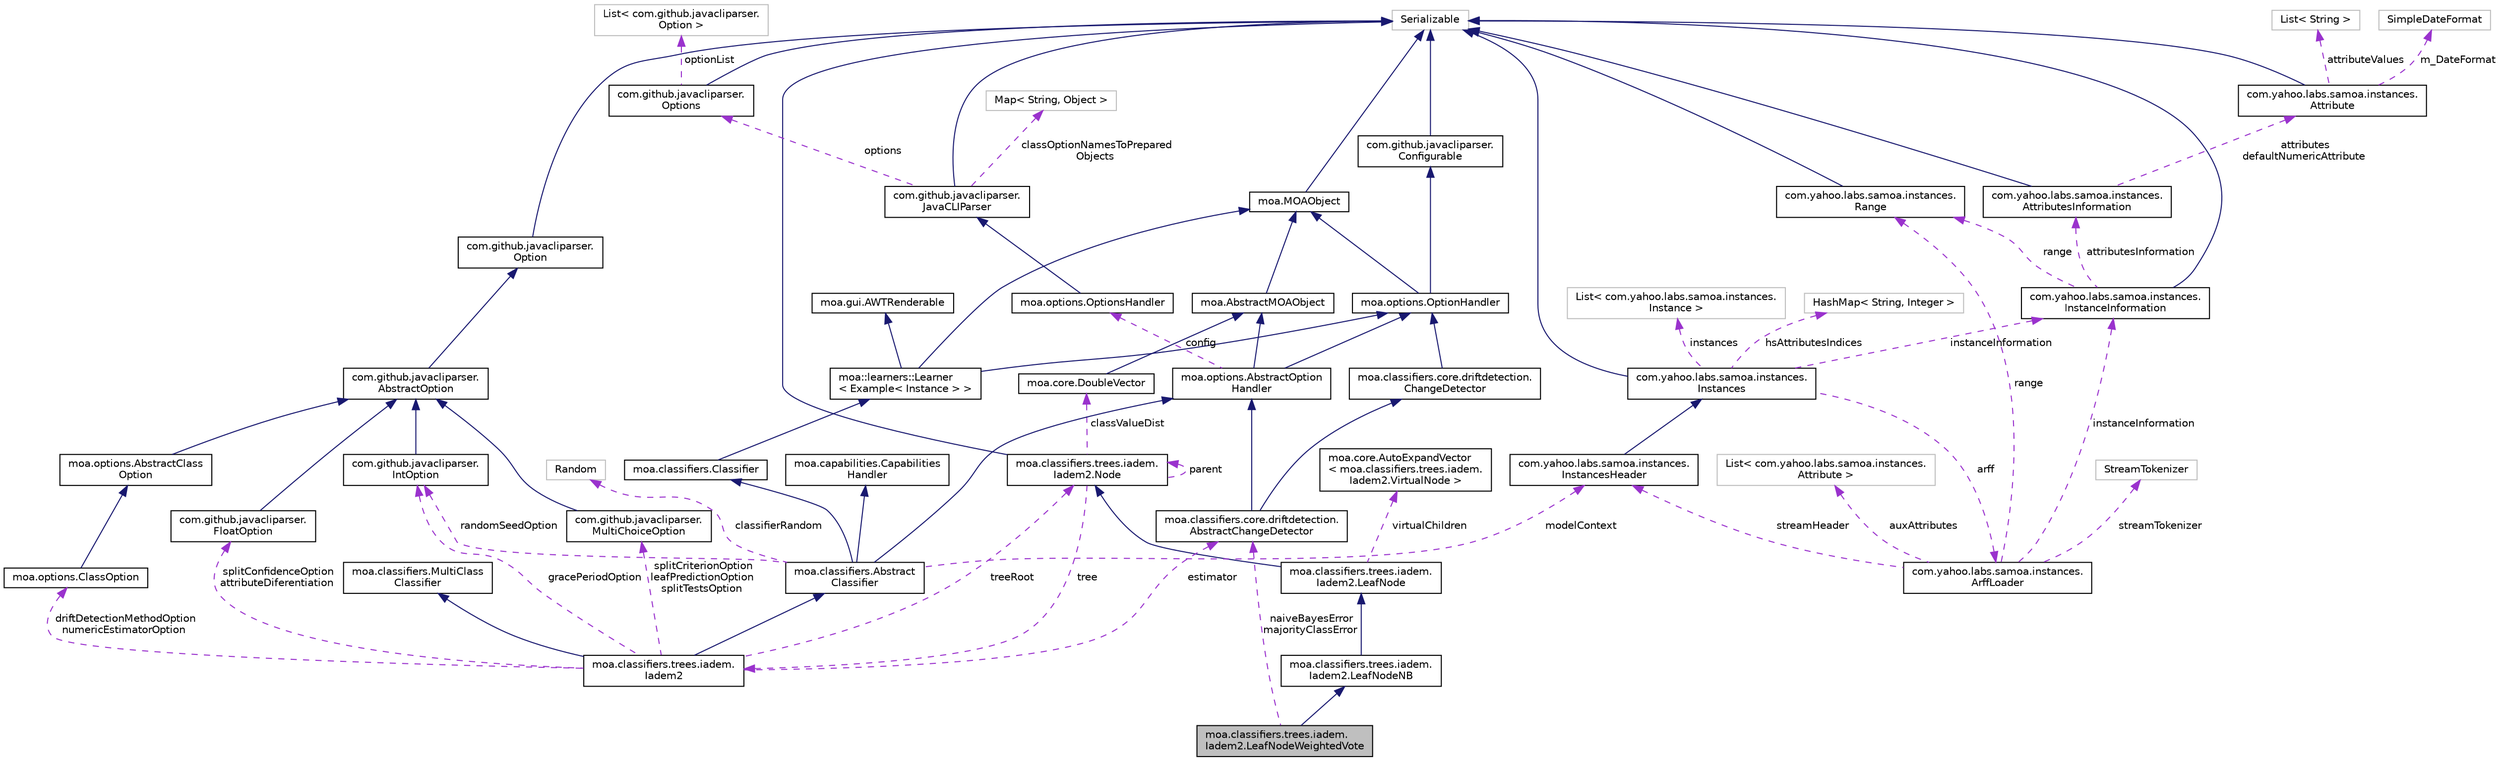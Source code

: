 digraph "moa.classifiers.trees.iadem.Iadem2.LeafNodeWeightedVote"
{
 // LATEX_PDF_SIZE
  edge [fontname="Helvetica",fontsize="10",labelfontname="Helvetica",labelfontsize="10"];
  node [fontname="Helvetica",fontsize="10",shape=record];
  Node1 [label="moa.classifiers.trees.iadem.\lIadem2.LeafNodeWeightedVote",height=0.2,width=0.4,color="black", fillcolor="grey75", style="filled", fontcolor="black",tooltip=" "];
  Node2 -> Node1 [dir="back",color="midnightblue",fontsize="10",style="solid"];
  Node2 [label="moa.classifiers.trees.iadem.\lIadem2.LeafNodeNB",height=0.2,width=0.4,color="black", fillcolor="white", style="filled",URL="$classmoa_1_1classifiers_1_1trees_1_1iadem_1_1_iadem2_1_1_leaf_node_n_b.html",tooltip=" "];
  Node3 -> Node2 [dir="back",color="midnightblue",fontsize="10",style="solid"];
  Node3 [label="moa.classifiers.trees.iadem.\lIadem2.LeafNode",height=0.2,width=0.4,color="black", fillcolor="white", style="filled",URL="$classmoa_1_1classifiers_1_1trees_1_1iadem_1_1_iadem2_1_1_leaf_node.html",tooltip=" "];
  Node4 -> Node3 [dir="back",color="midnightblue",fontsize="10",style="solid"];
  Node4 [label="moa.classifiers.trees.iadem.\lIadem2.Node",height=0.2,width=0.4,color="black", fillcolor="white", style="filled",URL="$classmoa_1_1classifiers_1_1trees_1_1iadem_1_1_iadem2_1_1_node.html",tooltip=" "];
  Node5 -> Node4 [dir="back",color="midnightblue",fontsize="10",style="solid"];
  Node5 [label="Serializable",height=0.2,width=0.4,color="grey75", fillcolor="white", style="filled",tooltip=" "];
  Node6 -> Node4 [dir="back",color="darkorchid3",fontsize="10",style="dashed",label=" classValueDist" ];
  Node6 [label="moa.core.DoubleVector",height=0.2,width=0.4,color="black", fillcolor="white", style="filled",URL="$classmoa_1_1core_1_1_double_vector.html",tooltip=" "];
  Node7 -> Node6 [dir="back",color="midnightblue",fontsize="10",style="solid"];
  Node7 [label="moa.AbstractMOAObject",height=0.2,width=0.4,color="black", fillcolor="white", style="filled",URL="$classmoa_1_1_abstract_m_o_a_object.html",tooltip=" "];
  Node8 -> Node7 [dir="back",color="midnightblue",fontsize="10",style="solid"];
  Node8 [label="moa.MOAObject",height=0.2,width=0.4,color="black", fillcolor="white", style="filled",URL="$interfacemoa_1_1_m_o_a_object.html",tooltip=" "];
  Node5 -> Node8 [dir="back",color="midnightblue",fontsize="10",style="solid"];
  Node4 -> Node4 [dir="back",color="darkorchid3",fontsize="10",style="dashed",label=" parent" ];
  Node9 -> Node4 [dir="back",color="darkorchid3",fontsize="10",style="dashed",label=" tree" ];
  Node9 [label="moa.classifiers.trees.iadem.\lIadem2",height=0.2,width=0.4,color="black", fillcolor="white", style="filled",URL="$classmoa_1_1classifiers_1_1trees_1_1iadem_1_1_iadem2.html",tooltip=" "];
  Node10 -> Node9 [dir="back",color="midnightblue",fontsize="10",style="solid"];
  Node10 [label="moa.classifiers.Abstract\lClassifier",height=0.2,width=0.4,color="black", fillcolor="white", style="filled",URL="$classmoa_1_1classifiers_1_1_abstract_classifier.html",tooltip=" "];
  Node11 -> Node10 [dir="back",color="midnightblue",fontsize="10",style="solid"];
  Node11 [label="moa.options.AbstractOption\lHandler",height=0.2,width=0.4,color="black", fillcolor="white", style="filled",URL="$classmoa_1_1options_1_1_abstract_option_handler.html",tooltip=" "];
  Node7 -> Node11 [dir="back",color="midnightblue",fontsize="10",style="solid"];
  Node12 -> Node11 [dir="back",color="midnightblue",fontsize="10",style="solid"];
  Node12 [label="moa.options.OptionHandler",height=0.2,width=0.4,color="black", fillcolor="white", style="filled",URL="$interfacemoa_1_1options_1_1_option_handler.html",tooltip=" "];
  Node8 -> Node12 [dir="back",color="midnightblue",fontsize="10",style="solid"];
  Node13 -> Node12 [dir="back",color="midnightblue",fontsize="10",style="solid"];
  Node13 [label="com.github.javacliparser.\lConfigurable",height=0.2,width=0.4,color="black", fillcolor="white", style="filled",URL="$interfacecom_1_1github_1_1javacliparser_1_1_configurable.html",tooltip=" "];
  Node5 -> Node13 [dir="back",color="midnightblue",fontsize="10",style="solid"];
  Node14 -> Node11 [dir="back",color="darkorchid3",fontsize="10",style="dashed",label=" config" ];
  Node14 [label="moa.options.OptionsHandler",height=0.2,width=0.4,color="black", fillcolor="white", style="filled",URL="$classmoa_1_1options_1_1_options_handler.html",tooltip=" "];
  Node15 -> Node14 [dir="back",color="midnightblue",fontsize="10",style="solid"];
  Node15 [label="com.github.javacliparser.\lJavaCLIParser",height=0.2,width=0.4,color="black", fillcolor="white", style="filled",URL="$classcom_1_1github_1_1javacliparser_1_1_java_c_l_i_parser.html",tooltip=" "];
  Node5 -> Node15 [dir="back",color="midnightblue",fontsize="10",style="solid"];
  Node16 -> Node15 [dir="back",color="darkorchid3",fontsize="10",style="dashed",label=" options" ];
  Node16 [label="com.github.javacliparser.\lOptions",height=0.2,width=0.4,color="black", fillcolor="white", style="filled",URL="$classcom_1_1github_1_1javacliparser_1_1_options.html",tooltip=" "];
  Node5 -> Node16 [dir="back",color="midnightblue",fontsize="10",style="solid"];
  Node17 -> Node16 [dir="back",color="darkorchid3",fontsize="10",style="dashed",label=" optionList" ];
  Node17 [label="List\< com.github.javacliparser.\lOption \>",height=0.2,width=0.4,color="grey75", fillcolor="white", style="filled",tooltip=" "];
  Node18 -> Node15 [dir="back",color="darkorchid3",fontsize="10",style="dashed",label=" classOptionNamesToPrepared\lObjects" ];
  Node18 [label="Map\< String, Object \>",height=0.2,width=0.4,color="grey75", fillcolor="white", style="filled",tooltip=" "];
  Node19 -> Node10 [dir="back",color="midnightblue",fontsize="10",style="solid"];
  Node19 [label="moa.classifiers.Classifier",height=0.2,width=0.4,color="black", fillcolor="white", style="filled",URL="$interfacemoa_1_1classifiers_1_1_classifier.html",tooltip=" "];
  Node20 -> Node19 [dir="back",color="midnightblue",fontsize="10",style="solid"];
  Node20 [label="moa::learners::Learner\l\< Example\< Instance \> \>",height=0.2,width=0.4,color="black", fillcolor="white", style="filled",URL="$interfacemoa_1_1learners_1_1_learner.html",tooltip=" "];
  Node8 -> Node20 [dir="back",color="midnightblue",fontsize="10",style="solid"];
  Node12 -> Node20 [dir="back",color="midnightblue",fontsize="10",style="solid"];
  Node21 -> Node20 [dir="back",color="midnightblue",fontsize="10",style="solid"];
  Node21 [label="moa.gui.AWTRenderable",height=0.2,width=0.4,color="black", fillcolor="white", style="filled",URL="$interfacemoa_1_1gui_1_1_a_w_t_renderable.html",tooltip=" "];
  Node22 -> Node10 [dir="back",color="midnightblue",fontsize="10",style="solid"];
  Node22 [label="moa.capabilities.Capabilities\lHandler",height=0.2,width=0.4,color="black", fillcolor="white", style="filled",URL="$interfacemoa_1_1capabilities_1_1_capabilities_handler.html",tooltip=" "];
  Node23 -> Node10 [dir="back",color="darkorchid3",fontsize="10",style="dashed",label=" modelContext" ];
  Node23 [label="com.yahoo.labs.samoa.instances.\lInstancesHeader",height=0.2,width=0.4,color="black", fillcolor="white", style="filled",URL="$classcom_1_1yahoo_1_1labs_1_1samoa_1_1instances_1_1_instances_header.html",tooltip=" "];
  Node24 -> Node23 [dir="back",color="midnightblue",fontsize="10",style="solid"];
  Node24 [label="com.yahoo.labs.samoa.instances.\lInstances",height=0.2,width=0.4,color="black", fillcolor="white", style="filled",URL="$classcom_1_1yahoo_1_1labs_1_1samoa_1_1instances_1_1_instances.html",tooltip=" "];
  Node5 -> Node24 [dir="back",color="midnightblue",fontsize="10",style="solid"];
  Node25 -> Node24 [dir="back",color="darkorchid3",fontsize="10",style="dashed",label=" arff" ];
  Node25 [label="com.yahoo.labs.samoa.instances.\lArffLoader",height=0.2,width=0.4,color="black", fillcolor="white", style="filled",URL="$classcom_1_1yahoo_1_1labs_1_1samoa_1_1instances_1_1_arff_loader.html",tooltip=" "];
  Node23 -> Node25 [dir="back",color="darkorchid3",fontsize="10",style="dashed",label=" streamHeader" ];
  Node26 -> Node25 [dir="back",color="darkorchid3",fontsize="10",style="dashed",label=" auxAttributes" ];
  Node26 [label="List\< com.yahoo.labs.samoa.instances.\lAttribute \>",height=0.2,width=0.4,color="grey75", fillcolor="white", style="filled",tooltip=" "];
  Node27 -> Node25 [dir="back",color="darkorchid3",fontsize="10",style="dashed",label=" instanceInformation" ];
  Node27 [label="com.yahoo.labs.samoa.instances.\lInstanceInformation",height=0.2,width=0.4,color="black", fillcolor="white", style="filled",URL="$classcom_1_1yahoo_1_1labs_1_1samoa_1_1instances_1_1_instance_information.html",tooltip=" "];
  Node5 -> Node27 [dir="back",color="midnightblue",fontsize="10",style="solid"];
  Node28 -> Node27 [dir="back",color="darkorchid3",fontsize="10",style="dashed",label=" attributesInformation" ];
  Node28 [label="com.yahoo.labs.samoa.instances.\lAttributesInformation",height=0.2,width=0.4,color="black", fillcolor="white", style="filled",URL="$classcom_1_1yahoo_1_1labs_1_1samoa_1_1instances_1_1_attributes_information.html",tooltip=" "];
  Node5 -> Node28 [dir="back",color="midnightblue",fontsize="10",style="solid"];
  Node29 -> Node28 [dir="back",color="darkorchid3",fontsize="10",style="dashed",label=" attributes\ndefaultNumericAttribute" ];
  Node29 [label="com.yahoo.labs.samoa.instances.\lAttribute",height=0.2,width=0.4,color="black", fillcolor="white", style="filled",URL="$classcom_1_1yahoo_1_1labs_1_1samoa_1_1instances_1_1_attribute.html",tooltip=" "];
  Node5 -> Node29 [dir="back",color="midnightblue",fontsize="10",style="solid"];
  Node30 -> Node29 [dir="back",color="darkorchid3",fontsize="10",style="dashed",label=" attributeValues" ];
  Node30 [label="List\< String \>",height=0.2,width=0.4,color="grey75", fillcolor="white", style="filled",tooltip=" "];
  Node31 -> Node29 [dir="back",color="darkorchid3",fontsize="10",style="dashed",label=" m_DateFormat" ];
  Node31 [label="SimpleDateFormat",height=0.2,width=0.4,color="grey75", fillcolor="white", style="filled",tooltip=" "];
  Node32 -> Node27 [dir="back",color="darkorchid3",fontsize="10",style="dashed",label=" range" ];
  Node32 [label="com.yahoo.labs.samoa.instances.\lRange",height=0.2,width=0.4,color="black", fillcolor="white", style="filled",URL="$classcom_1_1yahoo_1_1labs_1_1samoa_1_1instances_1_1_range.html",tooltip=" "];
  Node5 -> Node32 [dir="back",color="midnightblue",fontsize="10",style="solid"];
  Node32 -> Node25 [dir="back",color="darkorchid3",fontsize="10",style="dashed",label=" range" ];
  Node33 -> Node25 [dir="back",color="darkorchid3",fontsize="10",style="dashed",label=" streamTokenizer" ];
  Node33 [label="StreamTokenizer",height=0.2,width=0.4,color="grey75", fillcolor="white", style="filled",tooltip=" "];
  Node34 -> Node24 [dir="back",color="darkorchid3",fontsize="10",style="dashed",label=" instances" ];
  Node34 [label="List\< com.yahoo.labs.samoa.instances.\lInstance \>",height=0.2,width=0.4,color="grey75", fillcolor="white", style="filled",tooltip=" "];
  Node27 -> Node24 [dir="back",color="darkorchid3",fontsize="10",style="dashed",label=" instanceInformation" ];
  Node35 -> Node24 [dir="back",color="darkorchid3",fontsize="10",style="dashed",label=" hsAttributesIndices" ];
  Node35 [label="HashMap\< String, Integer \>",height=0.2,width=0.4,color="grey75", fillcolor="white", style="filled",tooltip=" "];
  Node36 -> Node10 [dir="back",color="darkorchid3",fontsize="10",style="dashed",label=" randomSeedOption" ];
  Node36 [label="com.github.javacliparser.\lIntOption",height=0.2,width=0.4,color="black", fillcolor="white", style="filled",URL="$classcom_1_1github_1_1javacliparser_1_1_int_option.html",tooltip=" "];
  Node37 -> Node36 [dir="back",color="midnightblue",fontsize="10",style="solid"];
  Node37 [label="com.github.javacliparser.\lAbstractOption",height=0.2,width=0.4,color="black", fillcolor="white", style="filled",URL="$classcom_1_1github_1_1javacliparser_1_1_abstract_option.html",tooltip=" "];
  Node38 -> Node37 [dir="back",color="midnightblue",fontsize="10",style="solid"];
  Node38 [label="com.github.javacliparser.\lOption",height=0.2,width=0.4,color="black", fillcolor="white", style="filled",URL="$interfacecom_1_1github_1_1javacliparser_1_1_option.html",tooltip=" "];
  Node5 -> Node38 [dir="back",color="midnightblue",fontsize="10",style="solid"];
  Node39 -> Node10 [dir="back",color="darkorchid3",fontsize="10",style="dashed",label=" classifierRandom" ];
  Node39 [label="Random",height=0.2,width=0.4,color="grey75", fillcolor="white", style="filled",tooltip=" "];
  Node40 -> Node9 [dir="back",color="midnightblue",fontsize="10",style="solid"];
  Node40 [label="moa.classifiers.MultiClass\lClassifier",height=0.2,width=0.4,color="black", fillcolor="white", style="filled",URL="$interfacemoa_1_1classifiers_1_1_multi_class_classifier.html",tooltip=" "];
  Node41 -> Node9 [dir="back",color="darkorchid3",fontsize="10",style="dashed",label=" splitCriterionOption\nleafPredictionOption\nsplitTestsOption" ];
  Node41 [label="com.github.javacliparser.\lMultiChoiceOption",height=0.2,width=0.4,color="black", fillcolor="white", style="filled",URL="$classcom_1_1github_1_1javacliparser_1_1_multi_choice_option.html",tooltip=" "];
  Node37 -> Node41 [dir="back",color="midnightblue",fontsize="10",style="solid"];
  Node36 -> Node9 [dir="back",color="darkorchid3",fontsize="10",style="dashed",label=" gracePeriodOption" ];
  Node4 -> Node9 [dir="back",color="darkorchid3",fontsize="10",style="dashed",label=" treeRoot" ];
  Node42 -> Node9 [dir="back",color="darkorchid3",fontsize="10",style="dashed",label=" driftDetectionMethodOption\nnumericEstimatorOption" ];
  Node42 [label="moa.options.ClassOption",height=0.2,width=0.4,color="black", fillcolor="white", style="filled",URL="$classmoa_1_1options_1_1_class_option.html",tooltip=" "];
  Node43 -> Node42 [dir="back",color="midnightblue",fontsize="10",style="solid"];
  Node43 [label="moa.options.AbstractClass\lOption",height=0.2,width=0.4,color="black", fillcolor="white", style="filled",URL="$classmoa_1_1options_1_1_abstract_class_option.html",tooltip=" "];
  Node37 -> Node43 [dir="back",color="midnightblue",fontsize="10",style="solid"];
  Node44 -> Node9 [dir="back",color="darkorchid3",fontsize="10",style="dashed",label=" estimator" ];
  Node44 [label="moa.classifiers.core.driftdetection.\lAbstractChangeDetector",height=0.2,width=0.4,color="black", fillcolor="white", style="filled",URL="$classmoa_1_1classifiers_1_1core_1_1driftdetection_1_1_abstract_change_detector.html",tooltip=" "];
  Node11 -> Node44 [dir="back",color="midnightblue",fontsize="10",style="solid"];
  Node45 -> Node44 [dir="back",color="midnightblue",fontsize="10",style="solid"];
  Node45 [label="moa.classifiers.core.driftdetection.\lChangeDetector",height=0.2,width=0.4,color="black", fillcolor="white", style="filled",URL="$interfacemoa_1_1classifiers_1_1core_1_1driftdetection_1_1_change_detector.html",tooltip=" "];
  Node12 -> Node45 [dir="back",color="midnightblue",fontsize="10",style="solid"];
  Node46 -> Node9 [dir="back",color="darkorchid3",fontsize="10",style="dashed",label=" splitConfidenceOption\nattributeDiferentiation" ];
  Node46 [label="com.github.javacliparser.\lFloatOption",height=0.2,width=0.4,color="black", fillcolor="white", style="filled",URL="$classcom_1_1github_1_1javacliparser_1_1_float_option.html",tooltip=" "];
  Node37 -> Node46 [dir="back",color="midnightblue",fontsize="10",style="solid"];
  Node47 -> Node3 [dir="back",color="darkorchid3",fontsize="10",style="dashed",label=" virtualChildren" ];
  Node47 [label="moa.core.AutoExpandVector\l\< moa.classifiers.trees.iadem.\lIadem2.VirtualNode \>",height=0.2,width=0.4,color="black", fillcolor="white", style="filled",URL="$classmoa_1_1core_1_1_auto_expand_vector.html",tooltip=" "];
  Node44 -> Node1 [dir="back",color="darkorchid3",fontsize="10",style="dashed",label=" naiveBayesError\nmajorityClassError" ];
}
